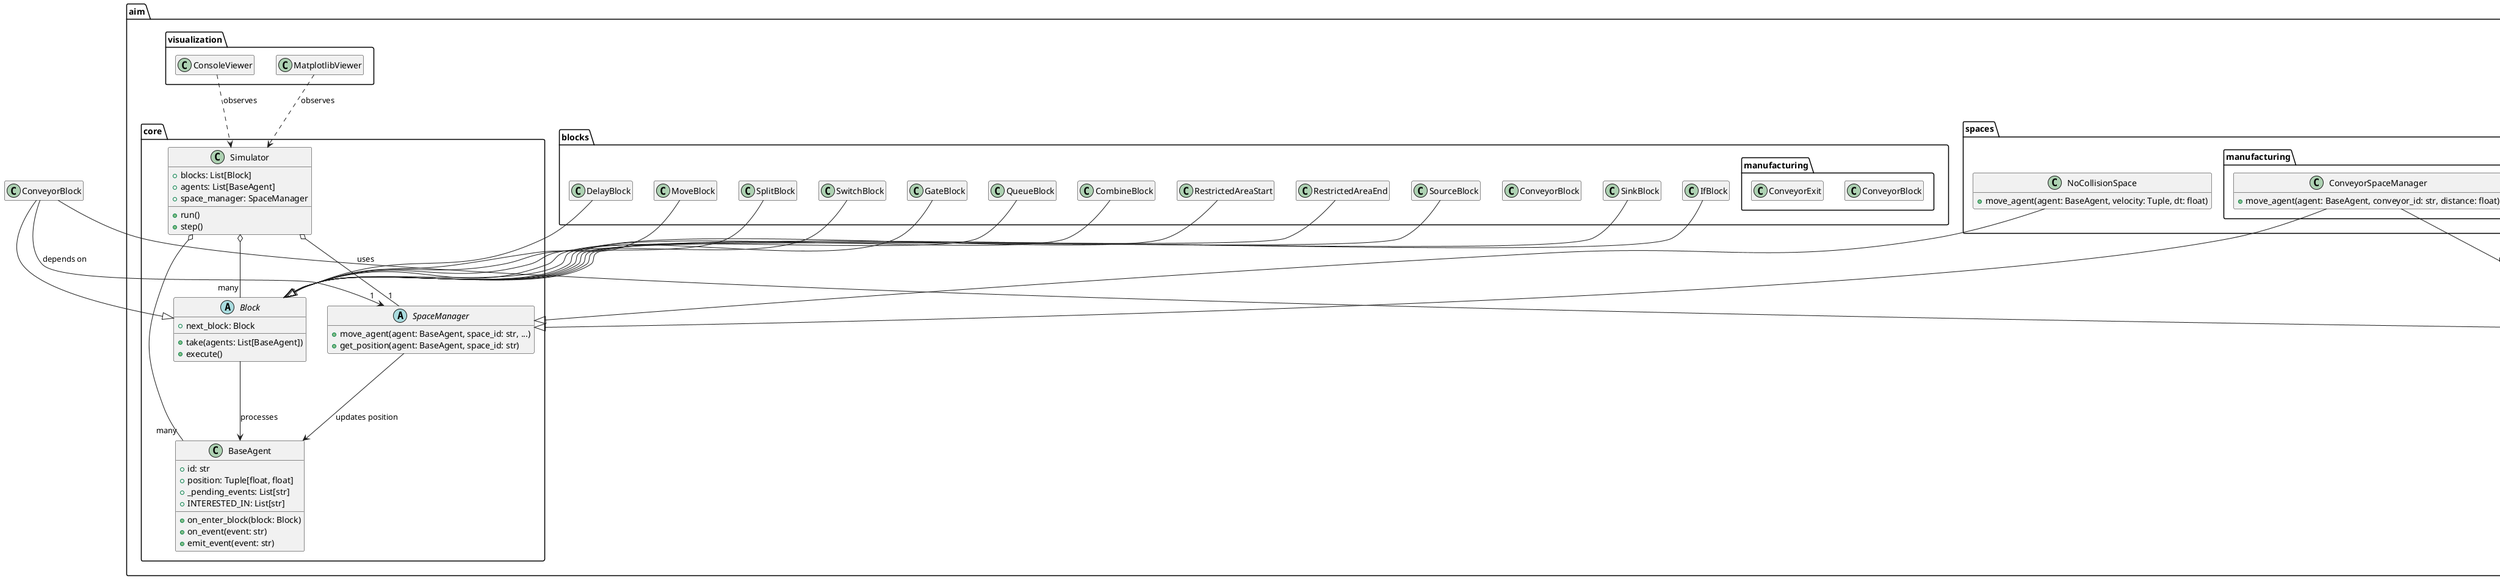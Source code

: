 'https://www.plantuml.com/plantuml/svg/dLLTRoet47tVNp7YvOAQKFKLgT4bPDMxAY6tWUIXLrV8U0TYuRLNjfU4jldlNNlNODQ4VkGXo6UEv-ECP_QpDaIPgk399_Z2SWGiIhE70eiLAWrhgO1o908LS2ctoKl4IUgRFzi_c3myfd3_SFSqJHiaAGdTaWr2Zx1YIAN27loP092LDefGKxicMiCjbtJh300_WC0tirnPQDHOMjoGBVPhPyBe4KoPDjzkYSQn1RuFMWw-8QqCzktvFKd01_34Gn2MZq0RrPvAgPbXKenWKPKSlwsv9EOAtC_tbhCiKUHCR9Qu2rBGHdb2DbkaZ-byaTujirbibcA9mg1gIkk71Gu2YdNUT_zTWjw41JEHiLFbd1KL9qQgGvKko44jU_3PdDVHMtL9A2uB8cgQ6i7S7k-RKyjGbUWFFDjWwHMFUXlUFUHLo1qkNGfDGqV73bsrmTi6NS5mEFI1DcYMlbMNBtfjte-FytRwCFbrVk5vDcAv1-fpbvMYw7GBH1RRKsGYnGxtKfsYsVhqV8USx4-XUxdhEYyvCntebHdwSehzGapducyLLjXDgrWnqG4VKHl5gC5yh93CxUX_O4j5Rhlv2UhULMj2JQMOs82kLgrejV4WNn5o6WNFgnFZwHiptLQbiqMsoD9BpK9Xc65es_KV4sd1S0duCqUnCI-ZPkuFw2lBOr2NY7a4MZtFxn1FoPb2UddLl2T1rejAYGLPSGpILj8Gws9vDWaYDXn3yBqhx_phU79HN5sV_e-qyQp_yxJJzkvnu7Ec3H7Krp3mHOIhRYOdadEccHGkwB_RB3laaZApRxMlGnaVfAlHSpP_6a-ptyUBx67cfUhBqkfE-E2SQZkcAyBP7wutLg107YqvFZDyHNMSVc9ABWrdgzOGH7zCfoxm_4lsTTvWrfY95rJCYPC4kmckh_-wQJ-LTZr5eEzFPCZM4UJsL8JQLHM1Rbj5QB2mGjZkh0YqQoj6myqLucUMLsYEzbTeJCw-KKS8aIHwM34byJFP6hrdsw4wTV-1WX_X3aiKEGgwJuxVPdbz3RsVUgS-E-Q2Y7tFwtdMv1zr4ZNtnddtA8oWqgW_AZyYAroZGa5HnuwZj6j-xahK88Kj_qdNS5tuM6j9cHk4v7Zza7HzhrIIehQPXGuZMbNcnA06BweDyXpE6VIvb1g1oghaJ6m6oScqmN1u0qS5Ho1N6jKETHAEtsNcPnHvLV2_0G00
@startuml
' Hide empty members for cleaner look
hide empty members

' ===== CORE MODULE =====
package "aim.core" {
  abstract class Block {
    + next_block: Block
    + take(agents: List[BaseAgent])
    + execute()
  }

  class BaseAgent {
    + id: str
    + position: Tuple[float, float]
    + _pending_events: List[str]
    + INTERESTED_IN: List[str]
    + on_enter_block(block: Block)
    + on_event(event: str)
    + emit_event(event: str)
  }

  class Simulator {
    + blocks: List[Block]
    + agents: List[BaseAgent]
    + space_manager: SpaceManager
    + run()
    + step()
  }

  abstract class SpaceManager {
    + move_agent(agent: BaseAgent, space_id: str, ...)
    + get_position(agent: BaseAgent, space_id: str)
  }
}

' ===== BLOCKS MODULE =====
package "aim.blocks" {
  class SourceBlock
  class SinkBlock
  class ConveyorBlock
  class IfBlock
  class DelayBlock
  class MoveBlock
  class SplitBlock
  class SwitchBlock
  class GateBlock
  class QueueBlock
  class CombineBlock
  class RestrictedAreaStart
  class RestrictedAreaEnd

  ' Manufacturing subpackage
  package "manufacturing" {
    class ConveyorBlock
    class ConveyorExit
  }
}

' ===== ENTITIES MODULE =====
package "aim.entities" {
  package "manufacturing" {
    class Conveyor {
      + id: str
      + length: float
      + width: float
      + speed: float
      + start: Tuple[float, float]
      + direction: Tuple[float, float]
    }

    class TurnTable {
      + rotation_speed: float
      + angle: float
    }
  }
}

' ===== SPACES MODULE =====
package "aim.spaces" {
  package "manufacturing" {
    class ConveyorSpaceManager {
      + move_agent(agent: BaseAgent, conveyor_id: str, distance: float)
    }
  }

  class NoCollisionSpace {
    + move_agent(agent: BaseAgent, velocity: Tuple, dt: float)
  }
}

' ===== VISUALIZATION MODULE (optional) =====
package "aim.visualization" {
  class ConsoleViewer
  class MatplotlibViewer
}

' ===== RELATIONSHIPS =====

' Inheritance
SourceBlock --|> Block
SinkBlock --|> Block
ConveyorBlock --|> Block
IfBlock --|> Block
DelayBlock --|> Block
MoveBlock --|> Block
SplitBlock --|> Block
SwitchBlock --|> Block
GateBlock --|> Block
QueueBlock --|> Block
CombineBlock --|> Block
RestrictedAreaStart --|> Block
RestrictedAreaEnd --|> Block

ConveyorSpaceManager --|> SpaceManager
NoCollisionSpace --|> SpaceManager

TurnTable --|> Conveyor

' Composition / Dependency
Simulator o-- "1" SpaceManager
Simulator o-- "many" Block
Simulator o-- "many" BaseAgent

ConveyorBlock --> "1" Conveyor : uses
ConveyorSpaceManager --> "1" Conveyor : references
ConveyorBlock --> "1" SpaceManager : depends on

' Usage / Association
Block --> BaseAgent : processes
SpaceManager --> BaseAgent : updates position

' Visualization (loose coupling)
ConsoleViewer ..> Simulator : observes
MatplotlibViewer ..> Simulator : observes

@enduml
